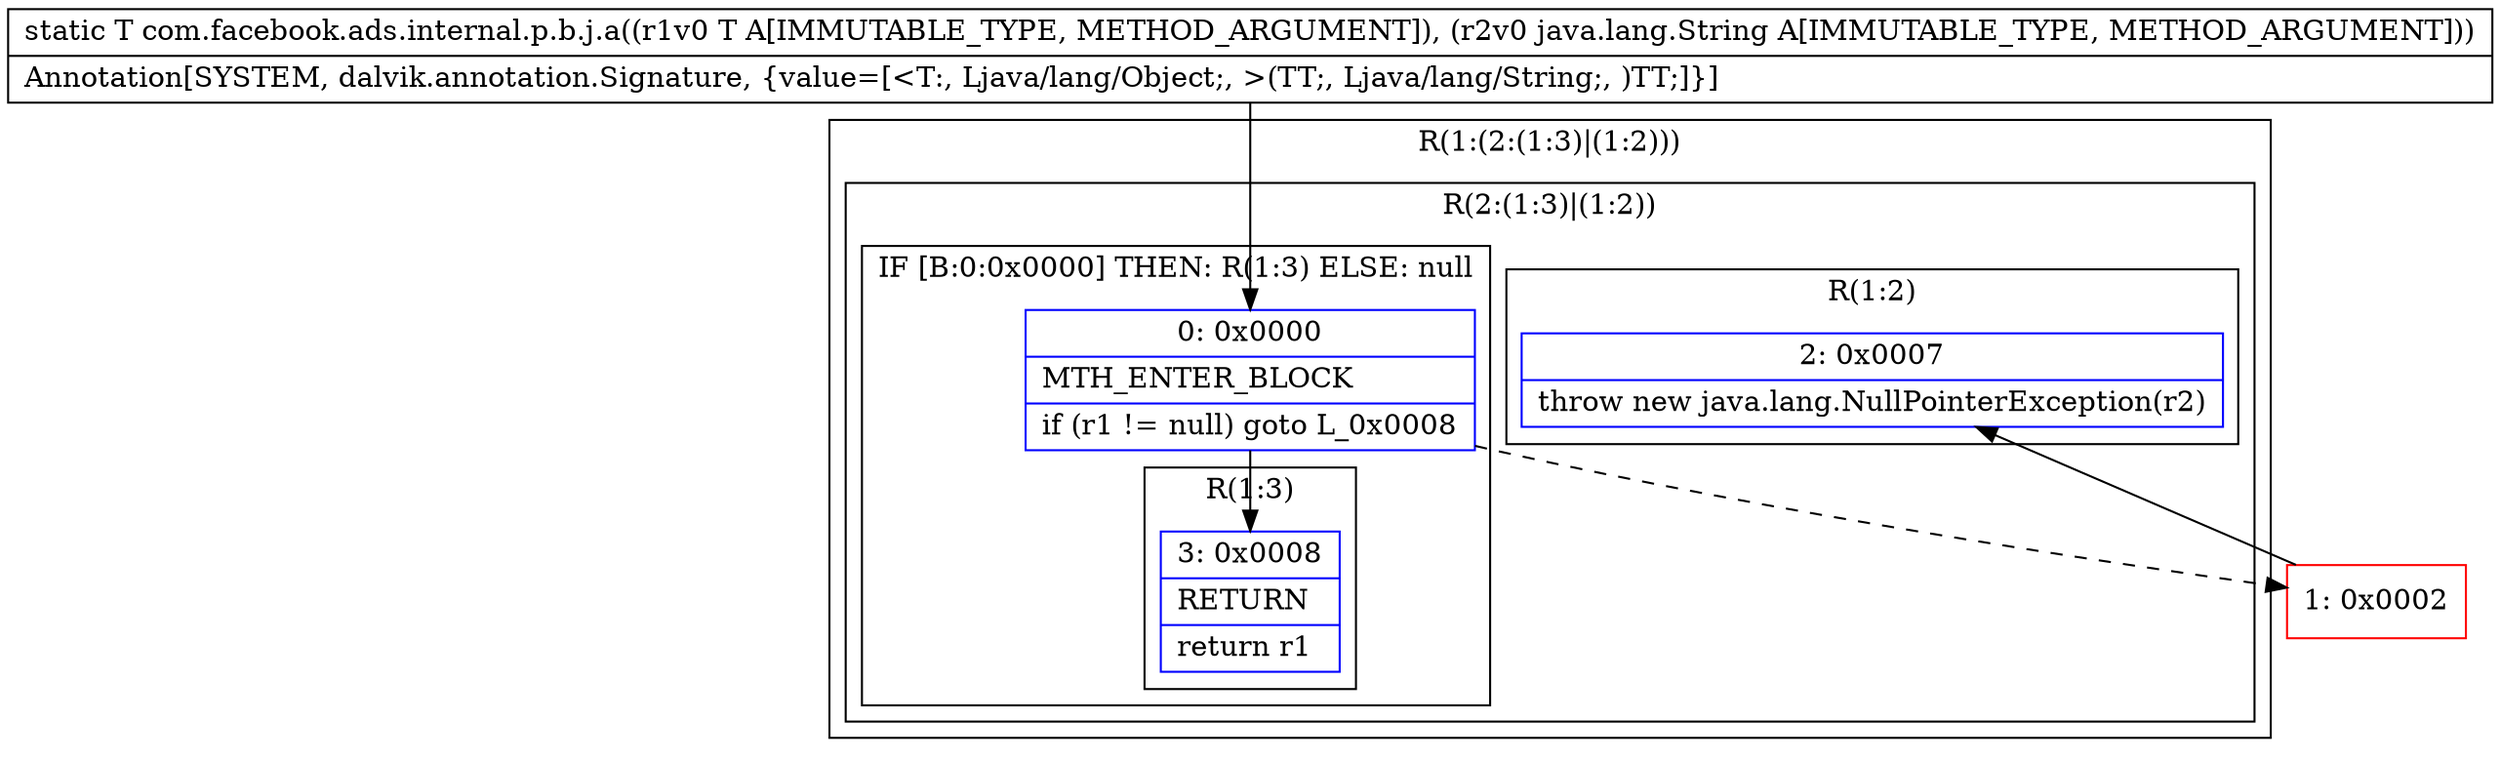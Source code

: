digraph "CFG forcom.facebook.ads.internal.p.b.j.a(Ljava\/lang\/Object;Ljava\/lang\/String;)Ljava\/lang\/Object;" {
subgraph cluster_Region_44801980 {
label = "R(1:(2:(1:3)|(1:2)))";
node [shape=record,color=blue];
subgraph cluster_Region_1842024430 {
label = "R(2:(1:3)|(1:2))";
node [shape=record,color=blue];
subgraph cluster_IfRegion_257166257 {
label = "IF [B:0:0x0000] THEN: R(1:3) ELSE: null";
node [shape=record,color=blue];
Node_0 [shape=record,label="{0\:\ 0x0000|MTH_ENTER_BLOCK\l|if (r1 != null) goto L_0x0008\l}"];
subgraph cluster_Region_1807807896 {
label = "R(1:3)";
node [shape=record,color=blue];
Node_3 [shape=record,label="{3\:\ 0x0008|RETURN\l|return r1\l}"];
}
}
subgraph cluster_Region_902353187 {
label = "R(1:2)";
node [shape=record,color=blue];
Node_2 [shape=record,label="{2\:\ 0x0007|throw new java.lang.NullPointerException(r2)\l}"];
}
}
}
Node_1 [shape=record,color=red,label="{1\:\ 0x0002}"];
MethodNode[shape=record,label="{static T com.facebook.ads.internal.p.b.j.a((r1v0 T A[IMMUTABLE_TYPE, METHOD_ARGUMENT]), (r2v0 java.lang.String A[IMMUTABLE_TYPE, METHOD_ARGUMENT]))  | Annotation[SYSTEM, dalvik.annotation.Signature, \{value=[\<T:, Ljava\/lang\/Object;, \>(TT;, Ljava\/lang\/String;, )TT;]\}]\l}"];
MethodNode -> Node_0;
Node_0 -> Node_1[style=dashed];
Node_0 -> Node_3;
Node_1 -> Node_2;
}

